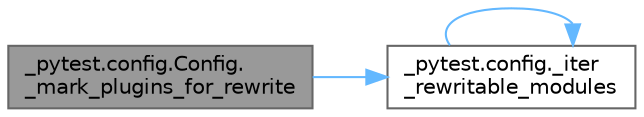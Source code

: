 digraph "_pytest.config.Config._mark_plugins_for_rewrite"
{
 // LATEX_PDF_SIZE
  bgcolor="transparent";
  edge [fontname=Helvetica,fontsize=10,labelfontname=Helvetica,labelfontsize=10];
  node [fontname=Helvetica,fontsize=10,shape=box,height=0.2,width=0.4];
  rankdir="LR";
  Node1 [id="Node000001",label="_pytest.config.Config.\l_mark_plugins_for_rewrite",height=0.2,width=0.4,color="gray40", fillcolor="grey60", style="filled", fontcolor="black",tooltip=" "];
  Node1 -> Node2 [id="edge1_Node000001_Node000002",color="steelblue1",style="solid",tooltip=" "];
  Node2 [id="Node000002",label="_pytest.config._iter\l_rewritable_modules",height=0.2,width=0.4,color="grey40", fillcolor="white", style="filled",URL="$namespace__pytest_1_1config.html#ae756d858cf7a6242b1e962bbb8e7d7e2",tooltip=" "];
  Node2 -> Node2 [id="edge2_Node000002_Node000002",color="steelblue1",style="solid",tooltip=" "];
}
